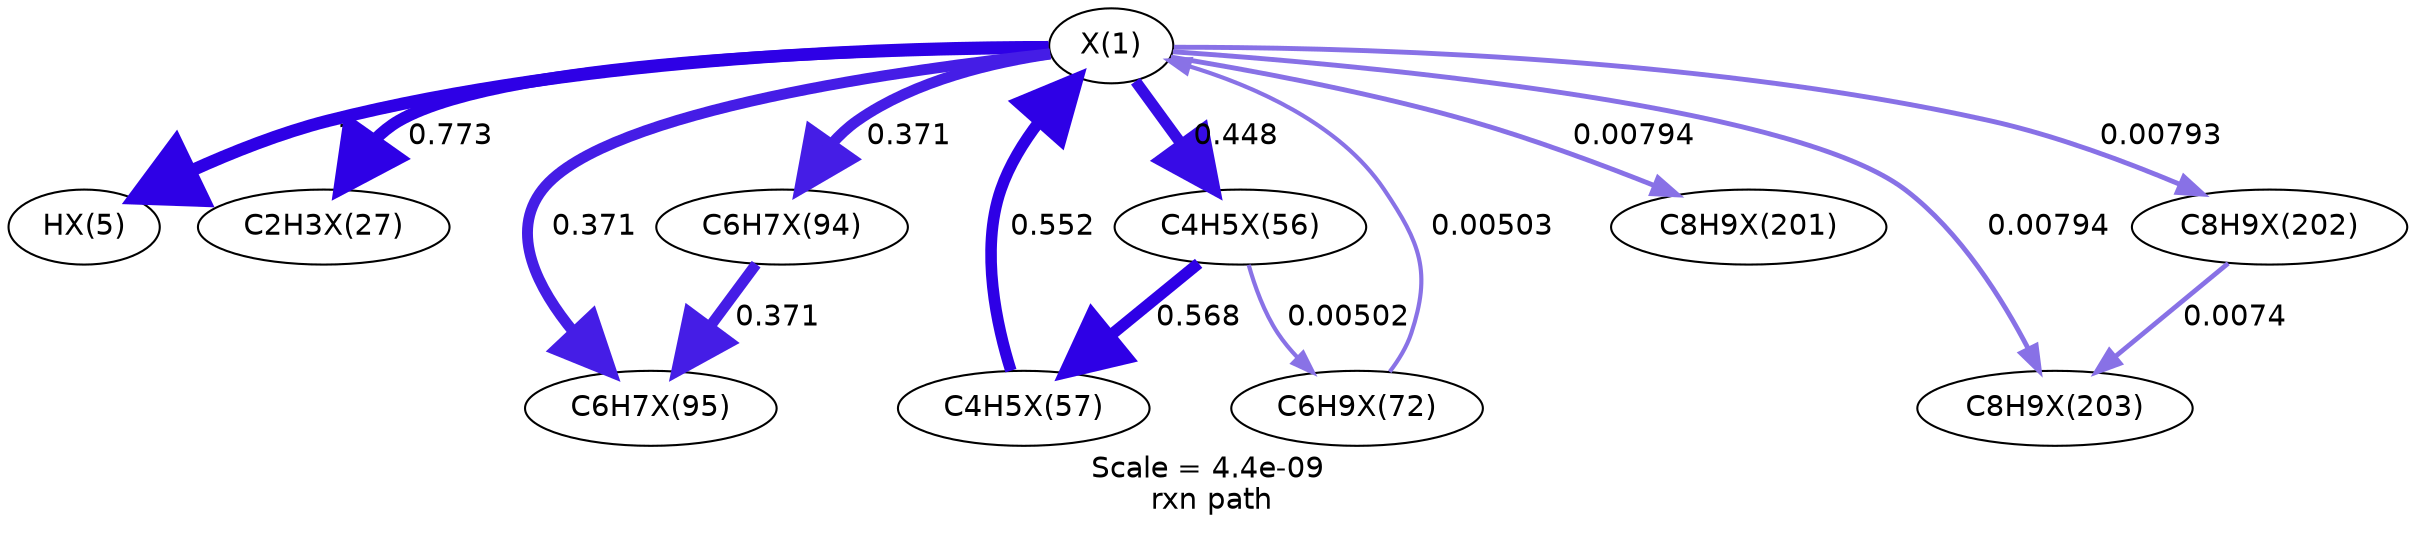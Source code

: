 digraph reaction_paths {
center=1;
s65 -> s66[fontname="Helvetica", style="setlinewidth(6)", arrowsize=3, color="0.7, 1.5, 0.9"
, label=" 1"];
s65 -> s67[fontname="Helvetica", style="setlinewidth(5.81)", arrowsize=2.9, color="0.7, 1.27, 0.9"
, label=" 0.773"];
s65 -> s78[fontname="Helvetica", style="setlinewidth(5.39)", arrowsize=2.7, color="0.7, 0.948, 0.9"
, label=" 0.448"];
s79 -> s65[fontname="Helvetica", style="setlinewidth(5.55)", arrowsize=2.78, color="0.7, 1.05, 0.9"
, label=" 0.552"];
s65 -> s87[fontname="Helvetica", style="setlinewidth(5.25)", arrowsize=2.63, color="0.7, 0.871, 0.9"
, label=" 0.371"];
s65 -> s86[fontname="Helvetica", style="setlinewidth(5.25)", arrowsize=2.63, color="0.7, 0.871, 0.9"
, label=" 0.371"];
s65 -> s97[fontname="Helvetica", style="setlinewidth(2.35)", arrowsize=1.17, color="0.7, 0.508, 0.9"
, label=" 0.00794"];
s65 -> s96[fontname="Helvetica", style="setlinewidth(2.35)", arrowsize=1.17, color="0.7, 0.508, 0.9"
, label=" 0.00793"];
s65 -> s95[fontname="Helvetica", style="setlinewidth(2.35)", arrowsize=1.17, color="0.7, 0.508, 0.9"
, label=" 0.00794"];
s82 -> s65[fontname="Helvetica", style="setlinewidth(2)", arrowsize=1, color="0.7, 0.505, 0.9"
, label=" 0.00503"];
s78 -> s79[fontname="Helvetica", style="setlinewidth(5.57)", arrowsize=2.79, color="0.7, 1.07, 0.9"
, label=" 0.568"];
s78 -> s82[fontname="Helvetica", style="setlinewidth(2)", arrowsize=1, color="0.7, 0.505, 0.9"
, label=" 0.00502"];
s86 -> s87[fontname="Helvetica", style="setlinewidth(5.25)", arrowsize=2.63, color="0.7, 0.871, 0.9"
, label=" 0.371"];
s96 -> s97[fontname="Helvetica", style="setlinewidth(2.3)", arrowsize=1.15, color="0.7, 0.507, 0.9"
, label=" 0.0074"];
s65 [ fontname="Helvetica", label="X(1)"];
s66 [ fontname="Helvetica", label="HX(5)"];
s67 [ fontname="Helvetica", label="C2H3X(27)"];
s78 [ fontname="Helvetica", label="C4H5X(56)"];
s79 [ fontname="Helvetica", label="C4H5X(57)"];
s82 [ fontname="Helvetica", label="C6H9X(72)"];
s86 [ fontname="Helvetica", label="C6H7X(94)"];
s87 [ fontname="Helvetica", label="C6H7X(95)"];
s95 [ fontname="Helvetica", label="C8H9X(201)"];
s96 [ fontname="Helvetica", label="C8H9X(202)"];
s97 [ fontname="Helvetica", label="C8H9X(203)"];
 label = "Scale = 4.4e-09\l rxn path";
 fontname = "Helvetica";
}
